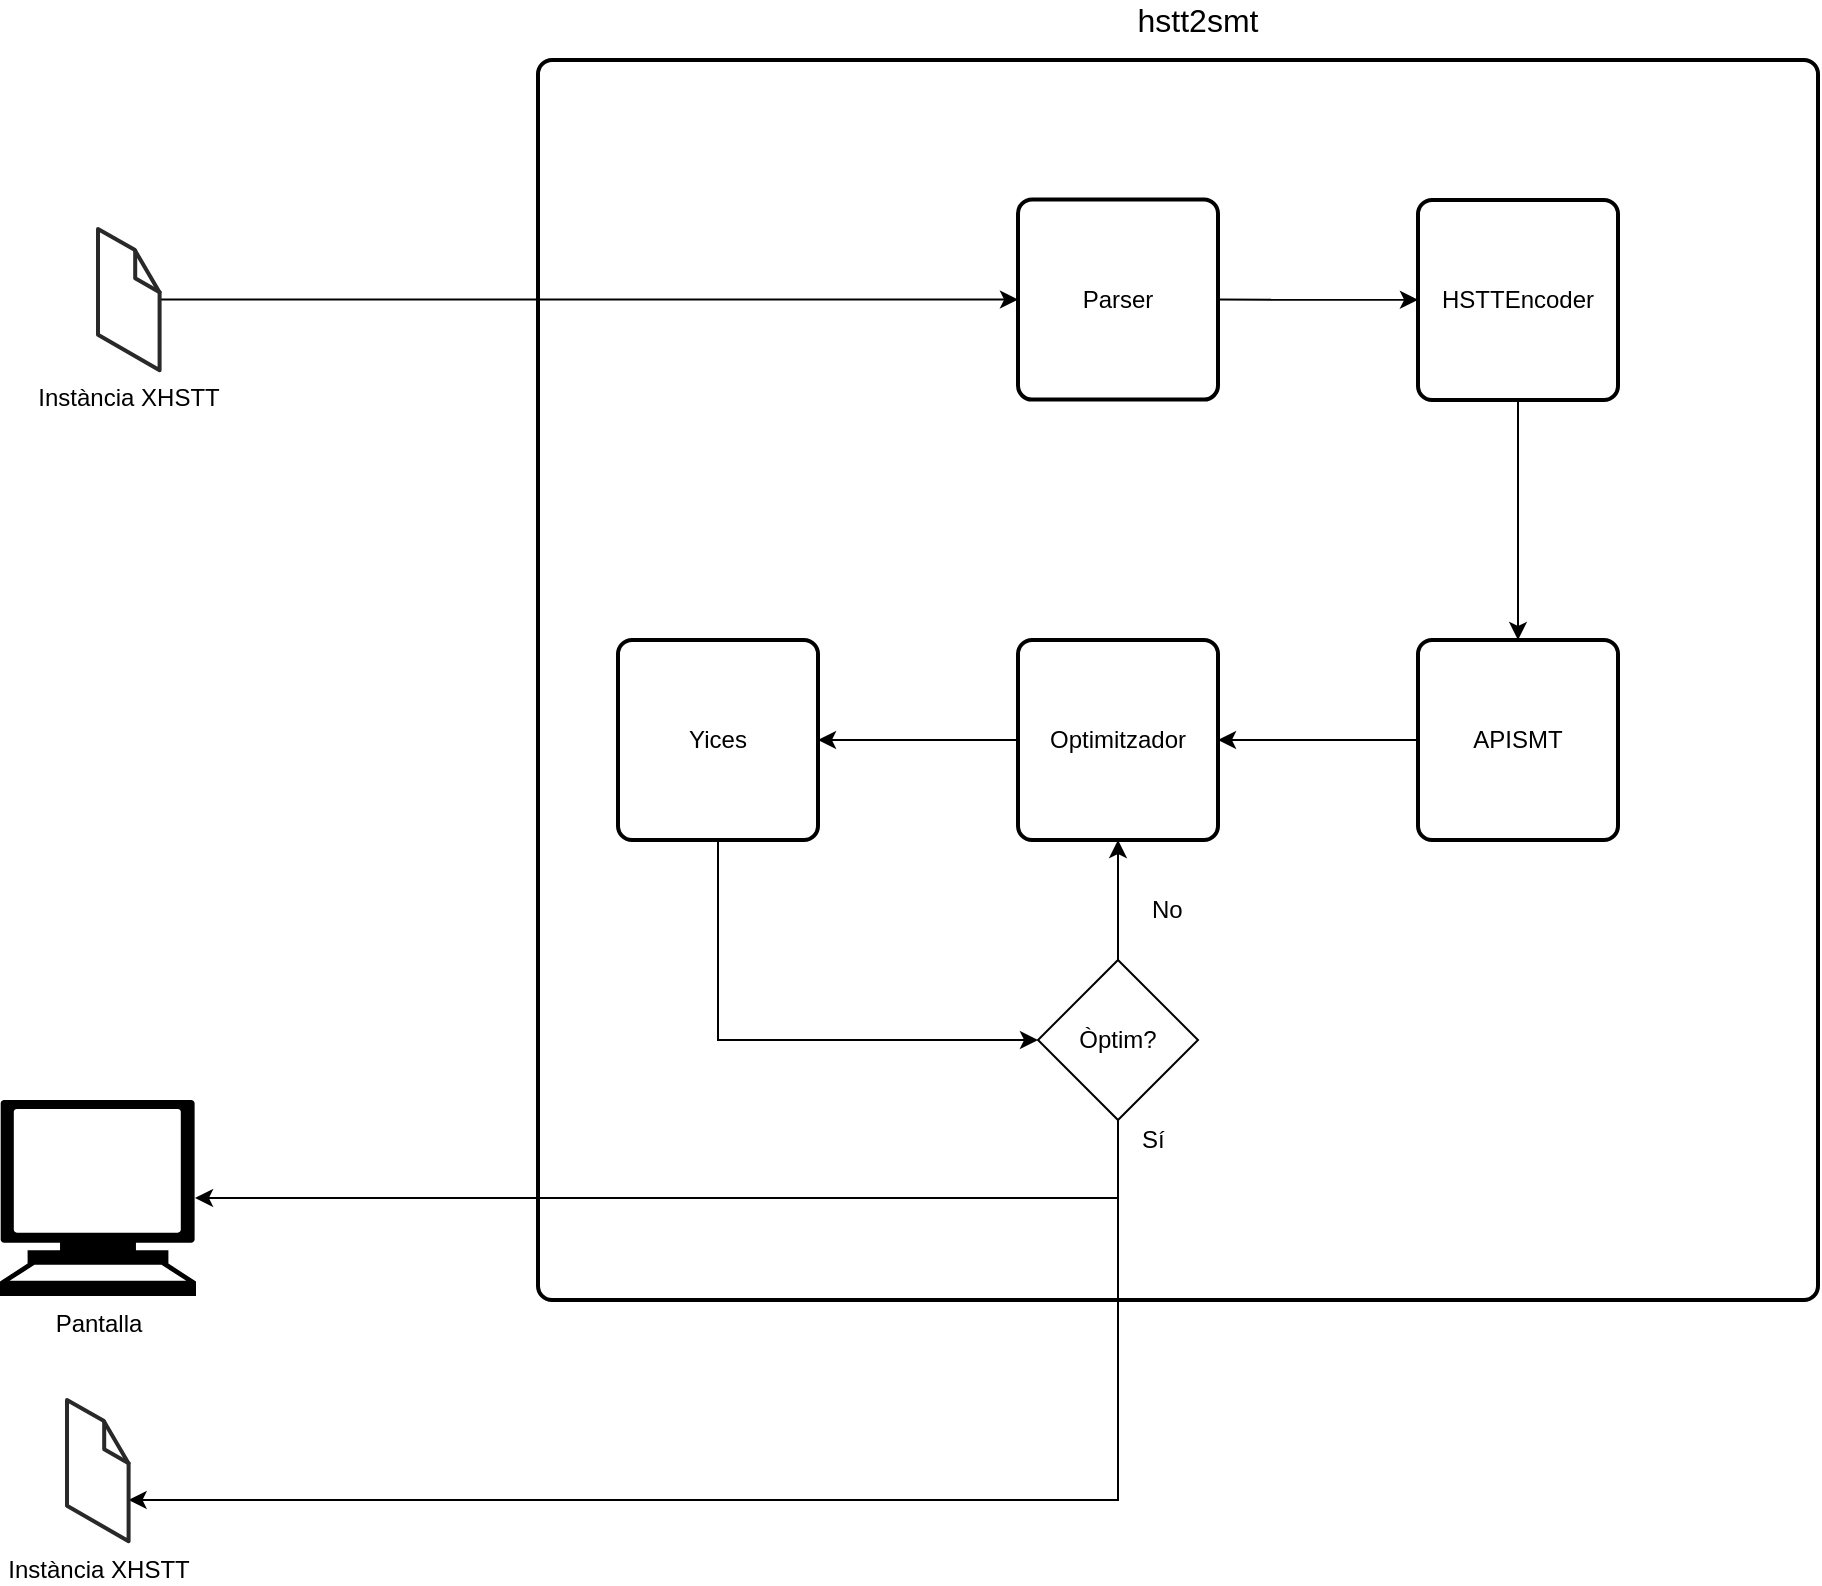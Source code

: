 <mxfile pages="1" version="11.2.4" type="device"><diagram id="_NU41t8vOsjYtlE_aVFp" name="Page-1"><mxGraphModel dx="2875" dy="1152" grid="1" gridSize="10" guides="1" tooltips="1" connect="1" arrows="1" fold="1" page="1" pageScale="1" pageWidth="827" pageHeight="1169" math="0" shadow="0"><root><mxCell id="0"/><mxCell id="1" parent="0"/><mxCell id="hP8NQeUC9SbAalhwwhCE-26" value="" style="rounded=1;whiteSpace=wrap;html=1;absoluteArcSize=1;arcSize=14;strokeWidth=2;" parent="1" vertex="1"><mxGeometry x="70" y="160" width="640" height="620" as="geometry"/></mxCell><mxCell id="hP8NQeUC9SbAalhwwhCE-6" style="edgeStyle=orthogonalEdgeStyle;rounded=0;orthogonalLoop=1;jettySize=auto;html=1;" parent="1" source="hP8NQeUC9SbAalhwwhCE-2" target="hP8NQeUC9SbAalhwwhCE-8" edge="1"><mxGeometry relative="1" as="geometry"><mxPoint x="270" y="250.3" as="targetPoint"/></mxGeometry></mxCell><mxCell id="hP8NQeUC9SbAalhwwhCE-2" value="Instància XHSTT" style="verticalLabelPosition=bottom;html=1;verticalAlign=top;strokeWidth=1;align=center;outlineConnect=0;dashed=0;outlineConnect=0;shape=mxgraph.aws3d.file;aspect=fixed;strokeColor=#292929;fillColor=#ffffff;" parent="1" vertex="1"><mxGeometry x="-150" y="244.5" width="30.8" height="70.6" as="geometry"/></mxCell><mxCell id="hP8NQeUC9SbAalhwwhCE-8" value="Parser" style="rounded=1;whiteSpace=wrap;html=1;absoluteArcSize=1;arcSize=14;strokeWidth=2;" parent="1" vertex="1"><mxGeometry x="310.0" y="229.8" width="100" height="100" as="geometry"/></mxCell><mxCell id="hP8NQeUC9SbAalhwwhCE-14" style="edgeStyle=orthogonalEdgeStyle;rounded=0;orthogonalLoop=1;jettySize=auto;html=1;entryX=0.5;entryY=0;entryDx=0;entryDy=0;" parent="1" source="hP8NQeUC9SbAalhwwhCE-9" target="hP8NQeUC9SbAalhwwhCE-13" edge="1"><mxGeometry relative="1" as="geometry"/></mxCell><mxCell id="hP8NQeUC9SbAalhwwhCE-9" value="HSTTEncoder" style="rounded=1;whiteSpace=wrap;html=1;absoluteArcSize=1;arcSize=14;strokeWidth=2;fillColor=#ffffff;" parent="1" vertex="1"><mxGeometry x="510" y="230" width="100" height="100" as="geometry"/></mxCell><mxCell id="hP8NQeUC9SbAalhwwhCE-11" value="" style="endArrow=classic;html=1;exitX=1;exitY=0.5;exitDx=0;exitDy=0;" parent="1" source="hP8NQeUC9SbAalhwwhCE-8" target="hP8NQeUC9SbAalhwwhCE-9" edge="1"><mxGeometry width="50" height="50" relative="1" as="geometry"><mxPoint x="430" y="300.5" as="sourcePoint"/><mxPoint x="480" y="250.5" as="targetPoint"/></mxGeometry></mxCell><mxCell id="hP8NQeUC9SbAalhwwhCE-17" style="edgeStyle=orthogonalEdgeStyle;rounded=0;orthogonalLoop=1;jettySize=auto;html=1;entryX=1;entryY=0.5;entryDx=0;entryDy=0;" parent="1" source="hP8NQeUC9SbAalhwwhCE-13" target="hP8NQeUC9SbAalhwwhCE-15" edge="1"><mxGeometry relative="1" as="geometry"/></mxCell><mxCell id="hP8NQeUC9SbAalhwwhCE-13" value="APISMT" style="rounded=1;whiteSpace=wrap;html=1;absoluteArcSize=1;arcSize=14;strokeWidth=2;fillColor=#ffffff;" parent="1" vertex="1"><mxGeometry x="510" y="450" width="100" height="100" as="geometry"/></mxCell><mxCell id="hP8NQeUC9SbAalhwwhCE-19" style="edgeStyle=orthogonalEdgeStyle;rounded=0;orthogonalLoop=1;jettySize=auto;html=1;entryX=1;entryY=0.5;entryDx=0;entryDy=0;" parent="1" source="hP8NQeUC9SbAalhwwhCE-15" target="hP8NQeUC9SbAalhwwhCE-18" edge="1"><mxGeometry relative="1" as="geometry"/></mxCell><mxCell id="hP8NQeUC9SbAalhwwhCE-15" value="Optimitzador" style="rounded=1;whiteSpace=wrap;html=1;absoluteArcSize=1;arcSize=14;strokeWidth=2;fillColor=#ffffff;" parent="1" vertex="1"><mxGeometry x="310" y="450" width="100" height="100" as="geometry"/></mxCell><mxCell id="hP8NQeUC9SbAalhwwhCE-21" style="edgeStyle=orthogonalEdgeStyle;rounded=0;orthogonalLoop=1;jettySize=auto;html=1;entryX=0.5;entryY=1;entryDx=0;entryDy=0;" parent="1" source="hP8NQeUC9SbAalhwwhCE-16" target="hP8NQeUC9SbAalhwwhCE-15" edge="1"><mxGeometry relative="1" as="geometry"/></mxCell><mxCell id="hP8NQeUC9SbAalhwwhCE-24" style="edgeStyle=orthogonalEdgeStyle;rounded=0;orthogonalLoop=1;jettySize=auto;html=1;entryX=0.995;entryY=0.5;entryDx=0;entryDy=0;entryPerimeter=0;" parent="1" source="hP8NQeUC9SbAalhwwhCE-16" target="hP8NQeUC9SbAalhwwhCE-23" edge="1"><mxGeometry relative="1" as="geometry"><Array as="points"><mxPoint x="360" y="729"/></Array></mxGeometry></mxCell><mxCell id="b1mC2vruGk3s-7pUyEm3-3" style="edgeStyle=orthogonalEdgeStyle;rounded=0;orthogonalLoop=1;jettySize=auto;html=1;" edge="1" parent="1" source="hP8NQeUC9SbAalhwwhCE-16" target="b1mC2vruGk3s-7pUyEm3-2"><mxGeometry relative="1" as="geometry"><Array as="points"><mxPoint x="360" y="880"/></Array></mxGeometry></mxCell><mxCell id="hP8NQeUC9SbAalhwwhCE-16" value="Òptim?" style="rhombus;whiteSpace=wrap;html=1;fillColor=#ffffff;" parent="1" vertex="1"><mxGeometry x="320" y="610" width="80" height="80" as="geometry"/></mxCell><mxCell id="hP8NQeUC9SbAalhwwhCE-20" style="edgeStyle=orthogonalEdgeStyle;rounded=0;orthogonalLoop=1;jettySize=auto;html=1;entryX=0;entryY=0.5;entryDx=0;entryDy=0;" parent="1" source="hP8NQeUC9SbAalhwwhCE-18" target="hP8NQeUC9SbAalhwwhCE-16" edge="1"><mxGeometry relative="1" as="geometry"><Array as="points"><mxPoint x="160" y="650"/></Array></mxGeometry></mxCell><mxCell id="hP8NQeUC9SbAalhwwhCE-18" value="Yices" style="rounded=1;whiteSpace=wrap;html=1;absoluteArcSize=1;arcSize=14;strokeWidth=2;fillColor=#ffffff;" parent="1" vertex="1"><mxGeometry x="110" y="450" width="100" height="100" as="geometry"/></mxCell><mxCell id="hP8NQeUC9SbAalhwwhCE-22" value="No" style="text;html=1;resizable=0;points=[];autosize=1;align=left;verticalAlign=top;spacingTop=-4;" parent="1" vertex="1"><mxGeometry x="375" y="575" width="30" height="20" as="geometry"/></mxCell><mxCell id="hP8NQeUC9SbAalhwwhCE-23" value="Pantalla" style="shape=mxgraph.signs.tech.computer;html=1;fillColor=#000000;strokeColor=none;verticalLabelPosition=bottom;verticalAlign=top;align=center;" parent="1" vertex="1"><mxGeometry x="-199" y="680" width="98" height="98" as="geometry"/></mxCell><mxCell id="hP8NQeUC9SbAalhwwhCE-25" value="Sí" style="text;html=1;resizable=0;points=[];autosize=1;align=left;verticalAlign=top;spacingTop=-4;" parent="1" vertex="1"><mxGeometry x="370" y="690" width="30" height="20" as="geometry"/></mxCell><mxCell id="hP8NQeUC9SbAalhwwhCE-27" value="&lt;font style=&quot;font-size: 16px&quot;&gt;hstt2smt&lt;/font&gt;" style="text;html=1;strokeColor=none;fillColor=none;align=center;verticalAlign=middle;whiteSpace=wrap;rounded=0;" parent="1" vertex="1"><mxGeometry x="380" y="130" width="40" height="20" as="geometry"/></mxCell><mxCell id="b1mC2vruGk3s-7pUyEm3-2" value="Instància XHSTT" style="verticalLabelPosition=bottom;html=1;verticalAlign=top;strokeWidth=1;align=center;outlineConnect=0;dashed=0;outlineConnect=0;shape=mxgraph.aws3d.file;aspect=fixed;strokeColor=#292929;fillColor=#ffffff;" vertex="1" parent="1"><mxGeometry x="-165.5" y="830" width="30.8" height="70.6" as="geometry"/></mxCell></root></mxGraphModel></diagram></mxfile>